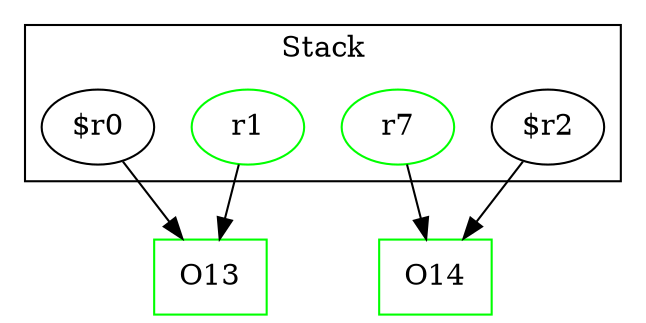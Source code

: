 digraph sample {
  rankDir="LR";
  subgraph cluster_0 {
    label="Stack"
    "r1"; "$r2"; "$r0"; "r7"; 
  }
  "r1" -> { O13 };
  "$r2" -> { O14 };
  "$r0" -> { O13 };
  "r7" -> { O14 };
  O13[shape=box];
  O14[shape=box];
  "r1"[color="green"];
  O13[color="green"];
  O14[color="green"];
  "r7"[color="green"];
}
